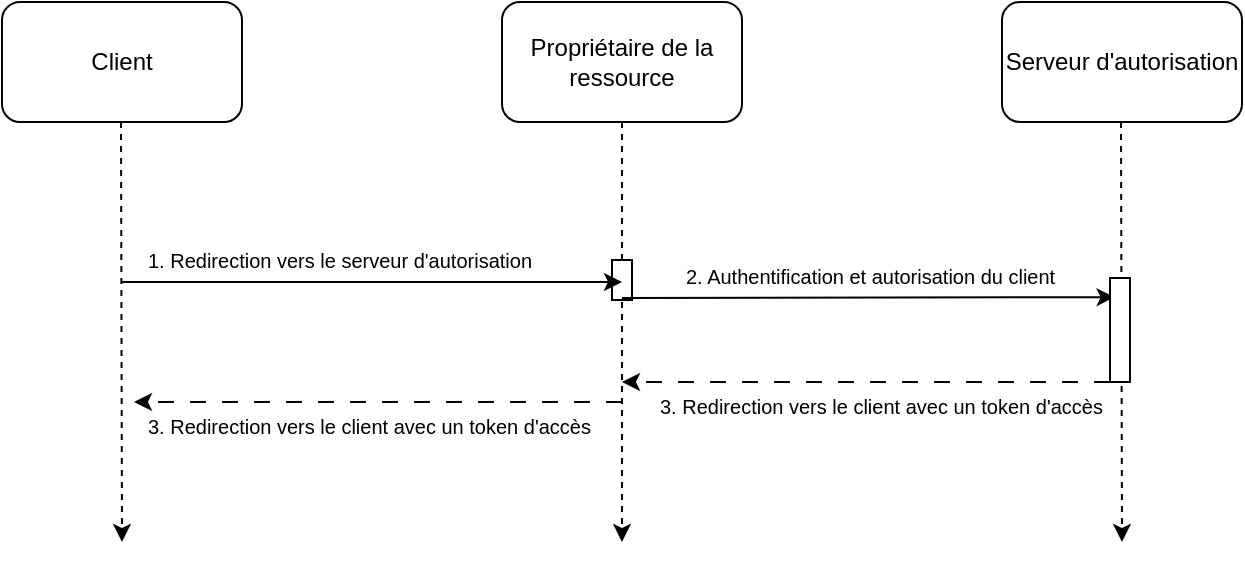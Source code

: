 <mxfile version="22.1.11" type="github">
  <diagram name="Page-1" id="hGykN5y3tZWLZU_Em2pr">
    <mxGraphModel dx="810" dy="553" grid="1" gridSize="10" guides="1" tooltips="1" connect="1" arrows="1" fold="1" page="1" pageScale="1" pageWidth="827" pageHeight="1169" math="0" shadow="0">
      <root>
        <mxCell id="0" />
        <mxCell id="1" parent="0" />
        <mxCell id="6Zt5p8sqsiiN5Y5i_0Kl-1" value="Serveur d&#39;autorisation" style="rounded=1;whiteSpace=wrap;html=1;" vertex="1" parent="1">
          <mxGeometry x="600" y="100" width="120" height="60" as="geometry" />
        </mxCell>
        <mxCell id="6Zt5p8sqsiiN5Y5i_0Kl-2" value="Propriétaire de la ressource" style="rounded=1;whiteSpace=wrap;html=1;" vertex="1" parent="1">
          <mxGeometry x="350" y="100" width="120" height="60" as="geometry" />
        </mxCell>
        <mxCell id="6Zt5p8sqsiiN5Y5i_0Kl-3" value="Client" style="rounded=1;whiteSpace=wrap;html=1;" vertex="1" parent="1">
          <mxGeometry x="100" y="100" width="120" height="60" as="geometry" />
        </mxCell>
        <mxCell id="6Zt5p8sqsiiN5Y5i_0Kl-4" value="" style="endArrow=classic;html=1;rounded=0;exitX=0.5;exitY=1;exitDx=0;exitDy=0;dashed=1;" edge="1" parent="1">
          <mxGeometry width="50" height="50" relative="1" as="geometry">
            <mxPoint x="159.5" y="160" as="sourcePoint" />
            <mxPoint x="160" y="370" as="targetPoint" />
            <Array as="points" />
          </mxGeometry>
        </mxCell>
        <mxCell id="6Zt5p8sqsiiN5Y5i_0Kl-5" value="1. Redirection vers le serveur d&#39;autorisation" style="text;whiteSpace=wrap;fontSize=10;" vertex="1" parent="1">
          <mxGeometry x="171" y="217" width="239" height="30" as="geometry" />
        </mxCell>
        <mxCell id="6Zt5p8sqsiiN5Y5i_0Kl-6" value="" style="endArrow=classic;html=1;rounded=0;exitX=0.5;exitY=1;exitDx=0;exitDy=0;dashed=1;" edge="1" parent="1">
          <mxGeometry width="50" height="50" relative="1" as="geometry">
            <mxPoint x="659.5" y="160" as="sourcePoint" />
            <mxPoint x="660" y="370" as="targetPoint" />
          </mxGeometry>
        </mxCell>
        <mxCell id="6Zt5p8sqsiiN5Y5i_0Kl-7" value="" style="endArrow=classic;html=1;rounded=0;exitX=0.5;exitY=1;exitDx=0;exitDy=0;dashed=1;" edge="1" parent="1" source="6Zt5p8sqsiiN5Y5i_0Kl-2">
          <mxGeometry width="50" height="50" relative="1" as="geometry">
            <mxPoint x="414" y="170" as="sourcePoint" />
            <mxPoint x="410" y="370" as="targetPoint" />
          </mxGeometry>
        </mxCell>
        <mxCell id="6Zt5p8sqsiiN5Y5i_0Kl-8" value="2. Authentification et autorisation du client" style="text;whiteSpace=wrap;fontSize=10;" vertex="1" parent="1">
          <mxGeometry x="440" y="225" width="239" height="22" as="geometry" />
        </mxCell>
        <mxCell id="6Zt5p8sqsiiN5Y5i_0Kl-9" value="3. Redirection vers le client avec un token d&#39;accès" style="text;whiteSpace=wrap;fontSize=10;" vertex="1" parent="1">
          <mxGeometry x="427" y="290" width="239" height="20" as="geometry" />
        </mxCell>
        <mxCell id="6Zt5p8sqsiiN5Y5i_0Kl-13" value="" style="rounded=0;whiteSpace=wrap;html=1;" vertex="1" parent="1">
          <mxGeometry x="405" y="229" width="10" height="20" as="geometry" />
        </mxCell>
        <mxCell id="6Zt5p8sqsiiN5Y5i_0Kl-14" value="" style="endArrow=classic;html=1;rounded=0;entryX=0.5;entryY=0.55;entryDx=0;entryDy=0;entryPerimeter=0;" edge="1" parent="1" target="6Zt5p8sqsiiN5Y5i_0Kl-13">
          <mxGeometry width="50" height="50" relative="1" as="geometry">
            <mxPoint x="160" y="240" as="sourcePoint" />
            <mxPoint x="400" y="240" as="targetPoint" />
          </mxGeometry>
        </mxCell>
        <mxCell id="6Zt5p8sqsiiN5Y5i_0Kl-15" value="" style="endArrow=classic;html=1;rounded=0;entryX=0.905;entryY=1.027;entryDx=0;entryDy=0;entryPerimeter=0;" edge="1" parent="1" target="6Zt5p8sqsiiN5Y5i_0Kl-8">
          <mxGeometry width="50" height="50" relative="1" as="geometry">
            <mxPoint x="410" y="248" as="sourcePoint" />
            <mxPoint x="650" y="250" as="targetPoint" />
          </mxGeometry>
        </mxCell>
        <mxCell id="6Zt5p8sqsiiN5Y5i_0Kl-16" value="" style="rounded=0;whiteSpace=wrap;html=1;" vertex="1" parent="1">
          <mxGeometry x="654" y="238" width="10" height="52" as="geometry" />
        </mxCell>
        <mxCell id="6Zt5p8sqsiiN5Y5i_0Kl-17" value="" style="endArrow=classic;html=1;rounded=0;dashed=1;dashPattern=8 8;" edge="1" parent="1">
          <mxGeometry width="50" height="50" relative="1" as="geometry">
            <mxPoint x="654" y="290" as="sourcePoint" />
            <mxPoint x="410" y="290" as="targetPoint" />
          </mxGeometry>
        </mxCell>
        <mxCell id="6Zt5p8sqsiiN5Y5i_0Kl-18" value="" style="endArrow=classic;html=1;rounded=0;dashed=1;dashPattern=8 8;" edge="1" parent="1">
          <mxGeometry width="50" height="50" relative="1" as="geometry">
            <mxPoint x="410" y="300" as="sourcePoint" />
            <mxPoint x="166" y="300" as="targetPoint" />
          </mxGeometry>
        </mxCell>
        <mxCell id="6Zt5p8sqsiiN5Y5i_0Kl-19" value="3. Redirection vers le client avec un token d&#39;accès" style="text;whiteSpace=wrap;fontSize=10;" vertex="1" parent="1">
          <mxGeometry x="171" y="300" width="239" height="20" as="geometry" />
        </mxCell>
      </root>
    </mxGraphModel>
  </diagram>
</mxfile>
